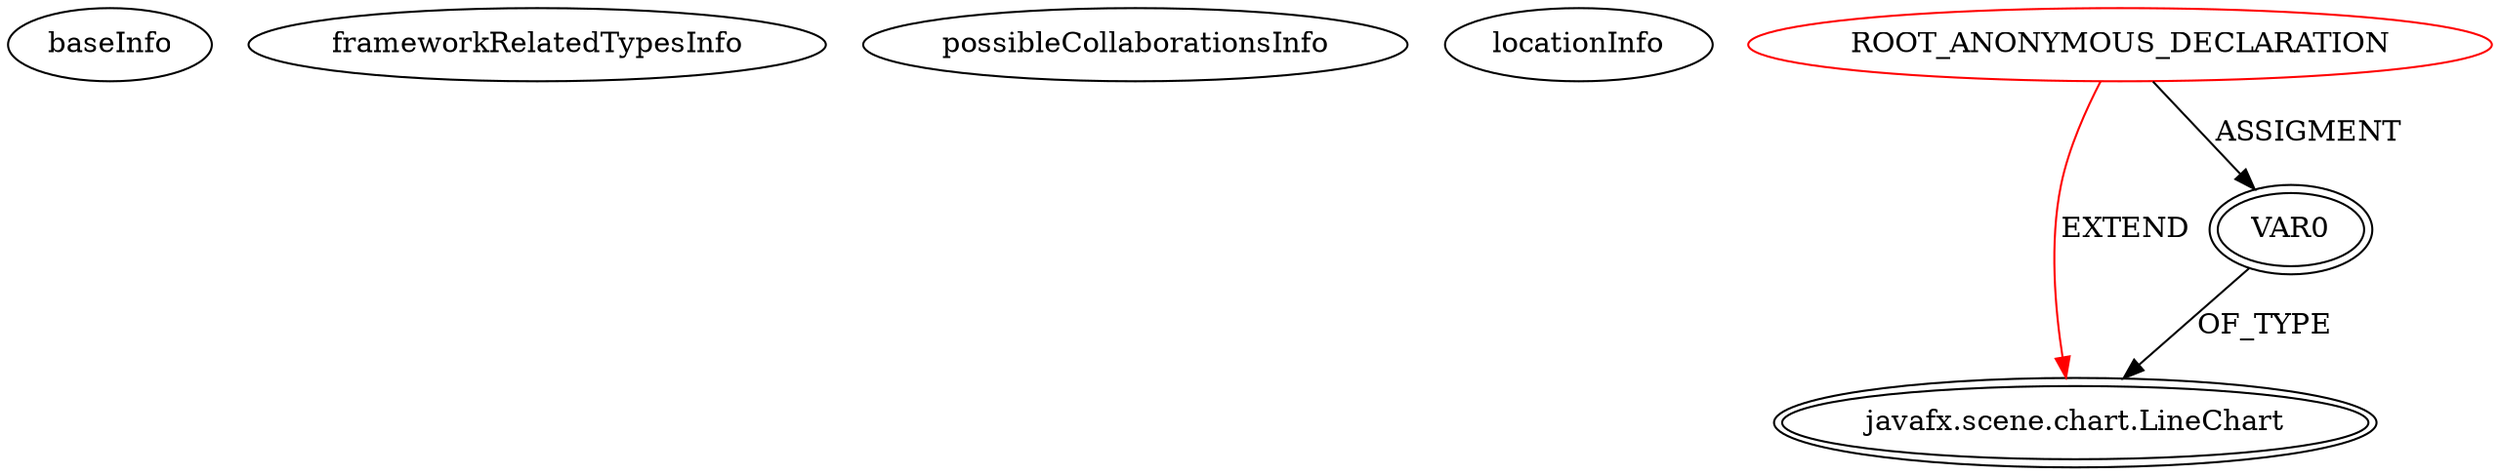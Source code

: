 digraph {
baseInfo[graphId=1239,category="extension_graph",isAnonymous=true,possibleRelation=false]
frameworkRelatedTypesInfo[0="javafx.scene.chart.LineChart"]
possibleCollaborationsInfo[]
locationInfo[projectName="Stephane-Lin-Physics-Animation",filePath="/Stephane-Lin-Physics-Animation/Physics-Animation-master/Physics Simulation/src/Graph/Graph.java",contextSignature="javafx.scene.layout.BorderPane initiateGraph(java.lang.String,java.lang.String,java.lang.String,java.lang.String,double,double,int)",graphId="1239"]
0[label="ROOT_ANONYMOUS_DECLARATION",vertexType="ROOT_ANONYMOUS_DECLARATION",isFrameworkType=false,color=red]
1[label="javafx.scene.chart.LineChart",vertexType="FRAMEWORK_CLASS_TYPE",isFrameworkType=true,peripheries=2]
2[label="VAR0",vertexType="OUTSIDE_VARIABLE_EXPRESION",isFrameworkType=true,peripheries=2]
0->1[label="EXTEND",color=red]
0->2[label="ASSIGMENT"]
2->1[label="OF_TYPE"]
}
